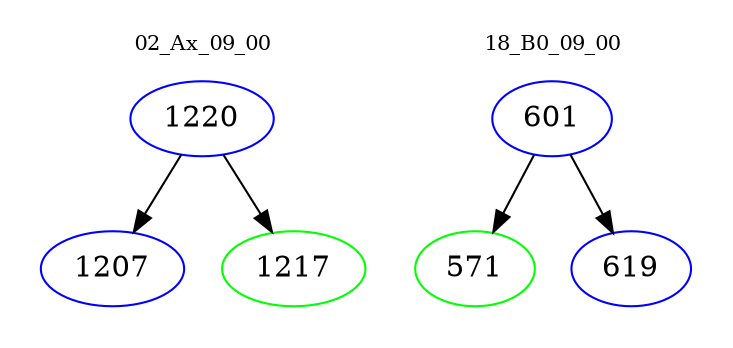 digraph{
subgraph cluster_0 {
color = white
label = "02_Ax_09_00";
fontsize=10;
T0_1220 [label="1220", color="blue"]
T0_1220 -> T0_1207 [color="black"]
T0_1207 [label="1207", color="blue"]
T0_1220 -> T0_1217 [color="black"]
T0_1217 [label="1217", color="green"]
}
subgraph cluster_1 {
color = white
label = "18_B0_09_00";
fontsize=10;
T1_601 [label="601", color="blue"]
T1_601 -> T1_571 [color="black"]
T1_571 [label="571", color="green"]
T1_601 -> T1_619 [color="black"]
T1_619 [label="619", color="blue"]
}
}
